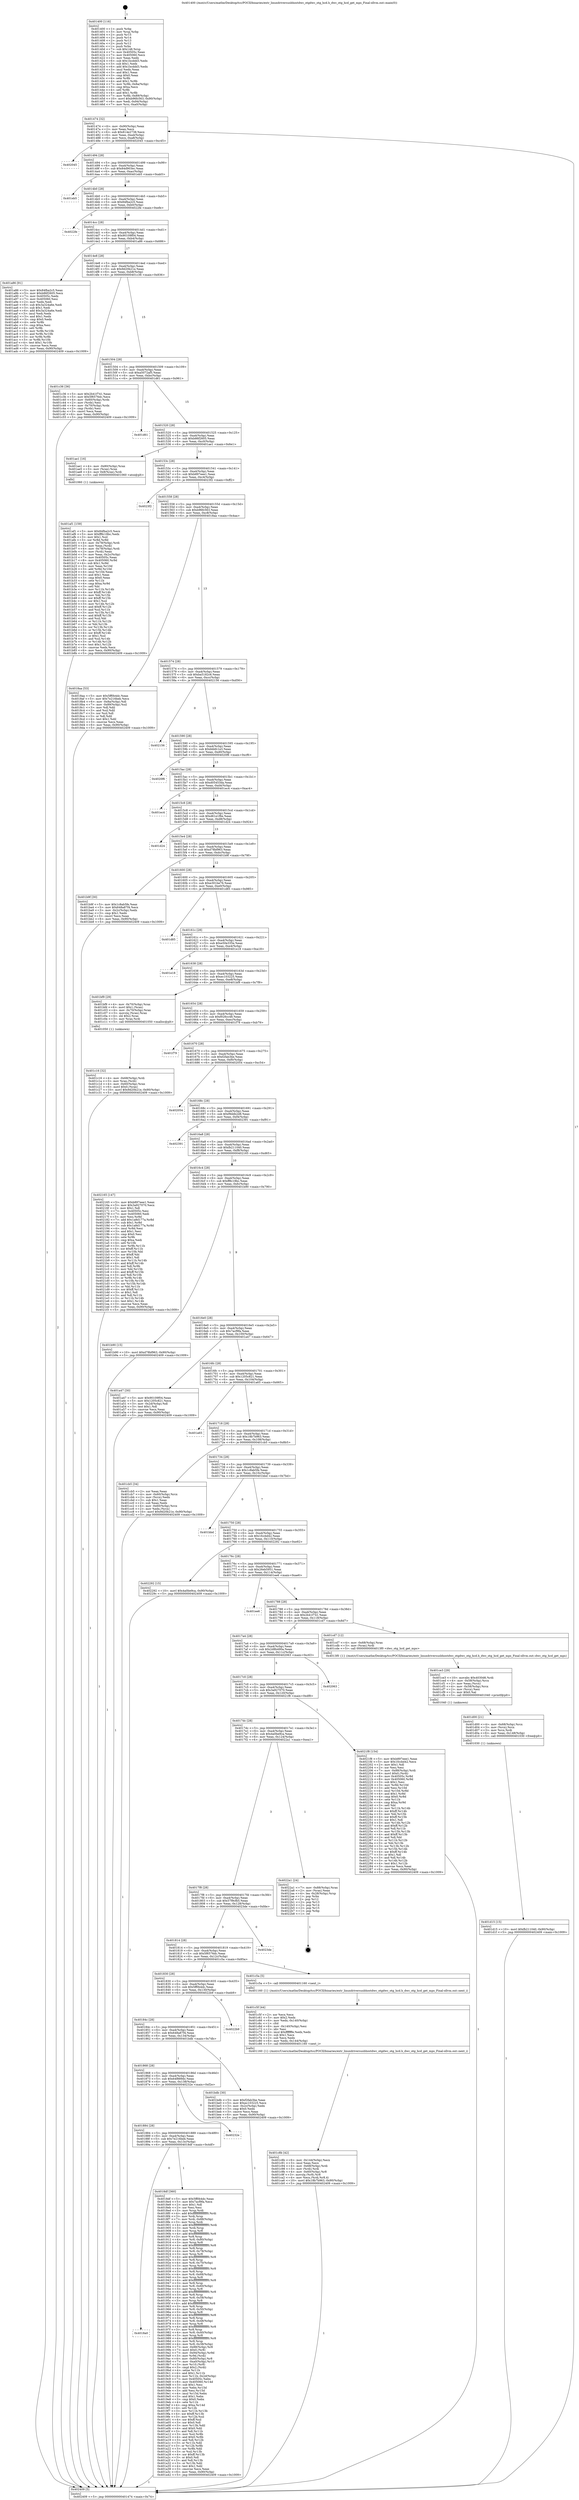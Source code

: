 digraph "0x401400" {
  label = "0x401400 (/mnt/c/Users/mathe/Desktop/tcc/POCII/binaries/extr_linuxdriversusbhostdwc_otgdwc_otg_hcd.h_dwc_otg_hcd_get_mps_Final-ollvm.out::main(0))"
  labelloc = "t"
  node[shape=record]

  Entry [label="",width=0.3,height=0.3,shape=circle,fillcolor=black,style=filled]
  "0x401474" [label="{
     0x401474 [32]\l
     | [instrs]\l
     &nbsp;&nbsp;0x401474 \<+6\>: mov -0x90(%rbp),%eax\l
     &nbsp;&nbsp;0x40147a \<+2\>: mov %eax,%ecx\l
     &nbsp;&nbsp;0x40147c \<+6\>: sub $0x814e2738,%ecx\l
     &nbsp;&nbsp;0x401482 \<+6\>: mov %eax,-0xa4(%rbp)\l
     &nbsp;&nbsp;0x401488 \<+6\>: mov %ecx,-0xa8(%rbp)\l
     &nbsp;&nbsp;0x40148e \<+6\>: je 0000000000402045 \<main+0xc45\>\l
  }"]
  "0x402045" [label="{
     0x402045\l
  }", style=dashed]
  "0x401494" [label="{
     0x401494 [28]\l
     | [instrs]\l
     &nbsp;&nbsp;0x401494 \<+5\>: jmp 0000000000401499 \<main+0x99\>\l
     &nbsp;&nbsp;0x401499 \<+6\>: mov -0xa4(%rbp),%eax\l
     &nbsp;&nbsp;0x40149f \<+5\>: sub $0x84d903ec,%eax\l
     &nbsp;&nbsp;0x4014a4 \<+6\>: mov %eax,-0xac(%rbp)\l
     &nbsp;&nbsp;0x4014aa \<+6\>: je 0000000000401eb5 \<main+0xab5\>\l
  }"]
  Exit [label="",width=0.3,height=0.3,shape=circle,fillcolor=black,style=filled,peripheries=2]
  "0x401eb5" [label="{
     0x401eb5\l
  }", style=dashed]
  "0x4014b0" [label="{
     0x4014b0 [28]\l
     | [instrs]\l
     &nbsp;&nbsp;0x4014b0 \<+5\>: jmp 00000000004014b5 \<main+0xb5\>\l
     &nbsp;&nbsp;0x4014b5 \<+6\>: mov -0xa4(%rbp),%eax\l
     &nbsp;&nbsp;0x4014bb \<+5\>: sub $0x84fba2c5,%eax\l
     &nbsp;&nbsp;0x4014c0 \<+6\>: mov %eax,-0xb0(%rbp)\l
     &nbsp;&nbsp;0x4014c6 \<+6\>: je 00000000004022fe \<main+0xefe\>\l
  }"]
  "0x401d15" [label="{
     0x401d15 [15]\l
     | [instrs]\l
     &nbsp;&nbsp;0x401d15 \<+10\>: movl $0xfb211040,-0x90(%rbp)\l
     &nbsp;&nbsp;0x401d1f \<+5\>: jmp 0000000000402409 \<main+0x1009\>\l
  }"]
  "0x4022fe" [label="{
     0x4022fe\l
  }", style=dashed]
  "0x4014cc" [label="{
     0x4014cc [28]\l
     | [instrs]\l
     &nbsp;&nbsp;0x4014cc \<+5\>: jmp 00000000004014d1 \<main+0xd1\>\l
     &nbsp;&nbsp;0x4014d1 \<+6\>: mov -0xa4(%rbp),%eax\l
     &nbsp;&nbsp;0x4014d7 \<+5\>: sub $0x90109f04,%eax\l
     &nbsp;&nbsp;0x4014dc \<+6\>: mov %eax,-0xb4(%rbp)\l
     &nbsp;&nbsp;0x4014e2 \<+6\>: je 0000000000401a86 \<main+0x686\>\l
  }"]
  "0x401d00" [label="{
     0x401d00 [21]\l
     | [instrs]\l
     &nbsp;&nbsp;0x401d00 \<+4\>: mov -0x68(%rbp),%rcx\l
     &nbsp;&nbsp;0x401d04 \<+3\>: mov (%rcx),%rcx\l
     &nbsp;&nbsp;0x401d07 \<+3\>: mov %rcx,%rdi\l
     &nbsp;&nbsp;0x401d0a \<+6\>: mov %eax,-0x148(%rbp)\l
     &nbsp;&nbsp;0x401d10 \<+5\>: call 0000000000401030 \<free@plt\>\l
     | [calls]\l
     &nbsp;&nbsp;0x401030 \{1\} (unknown)\l
  }"]
  "0x401a86" [label="{
     0x401a86 [91]\l
     | [instrs]\l
     &nbsp;&nbsp;0x401a86 \<+5\>: mov $0x84fba2c5,%eax\l
     &nbsp;&nbsp;0x401a8b \<+5\>: mov $0xb86f2605,%ecx\l
     &nbsp;&nbsp;0x401a90 \<+7\>: mov 0x40505c,%edx\l
     &nbsp;&nbsp;0x401a97 \<+7\>: mov 0x405060,%esi\l
     &nbsp;&nbsp;0x401a9e \<+2\>: mov %edx,%edi\l
     &nbsp;&nbsp;0x401aa0 \<+6\>: sub $0x3a324a6e,%edi\l
     &nbsp;&nbsp;0x401aa6 \<+3\>: sub $0x1,%edi\l
     &nbsp;&nbsp;0x401aa9 \<+6\>: add $0x3a324a6e,%edi\l
     &nbsp;&nbsp;0x401aaf \<+3\>: imul %edi,%edx\l
     &nbsp;&nbsp;0x401ab2 \<+3\>: and $0x1,%edx\l
     &nbsp;&nbsp;0x401ab5 \<+3\>: cmp $0x0,%edx\l
     &nbsp;&nbsp;0x401ab8 \<+4\>: sete %r8b\l
     &nbsp;&nbsp;0x401abc \<+3\>: cmp $0xa,%esi\l
     &nbsp;&nbsp;0x401abf \<+4\>: setl %r9b\l
     &nbsp;&nbsp;0x401ac3 \<+3\>: mov %r8b,%r10b\l
     &nbsp;&nbsp;0x401ac6 \<+3\>: and %r9b,%r10b\l
     &nbsp;&nbsp;0x401ac9 \<+3\>: xor %r9b,%r8b\l
     &nbsp;&nbsp;0x401acc \<+3\>: or %r8b,%r10b\l
     &nbsp;&nbsp;0x401acf \<+4\>: test $0x1,%r10b\l
     &nbsp;&nbsp;0x401ad3 \<+3\>: cmovne %ecx,%eax\l
     &nbsp;&nbsp;0x401ad6 \<+6\>: mov %eax,-0x90(%rbp)\l
     &nbsp;&nbsp;0x401adc \<+5\>: jmp 0000000000402409 \<main+0x1009\>\l
  }"]
  "0x4014e8" [label="{
     0x4014e8 [28]\l
     | [instrs]\l
     &nbsp;&nbsp;0x4014e8 \<+5\>: jmp 00000000004014ed \<main+0xed\>\l
     &nbsp;&nbsp;0x4014ed \<+6\>: mov -0xa4(%rbp),%eax\l
     &nbsp;&nbsp;0x4014f3 \<+5\>: sub $0x9d20b21e,%eax\l
     &nbsp;&nbsp;0x4014f8 \<+6\>: mov %eax,-0xb8(%rbp)\l
     &nbsp;&nbsp;0x4014fe \<+6\>: je 0000000000401c36 \<main+0x836\>\l
  }"]
  "0x401ce3" [label="{
     0x401ce3 [29]\l
     | [instrs]\l
     &nbsp;&nbsp;0x401ce3 \<+10\>: movabs $0x4030d6,%rdi\l
     &nbsp;&nbsp;0x401ced \<+4\>: mov -0x58(%rbp),%rcx\l
     &nbsp;&nbsp;0x401cf1 \<+2\>: mov %eax,(%rcx)\l
     &nbsp;&nbsp;0x401cf3 \<+4\>: mov -0x58(%rbp),%rcx\l
     &nbsp;&nbsp;0x401cf7 \<+2\>: mov (%rcx),%esi\l
     &nbsp;&nbsp;0x401cf9 \<+2\>: mov $0x0,%al\l
     &nbsp;&nbsp;0x401cfb \<+5\>: call 0000000000401040 \<printf@plt\>\l
     | [calls]\l
     &nbsp;&nbsp;0x401040 \{1\} (unknown)\l
  }"]
  "0x401c36" [label="{
     0x401c36 [36]\l
     | [instrs]\l
     &nbsp;&nbsp;0x401c36 \<+5\>: mov $0x2b41f741,%eax\l
     &nbsp;&nbsp;0x401c3b \<+5\>: mov $0x5f6576dc,%ecx\l
     &nbsp;&nbsp;0x401c40 \<+4\>: mov -0x60(%rbp),%rdx\l
     &nbsp;&nbsp;0x401c44 \<+2\>: mov (%rdx),%esi\l
     &nbsp;&nbsp;0x401c46 \<+4\>: mov -0x70(%rbp),%rdx\l
     &nbsp;&nbsp;0x401c4a \<+2\>: cmp (%rdx),%esi\l
     &nbsp;&nbsp;0x401c4c \<+3\>: cmovl %ecx,%eax\l
     &nbsp;&nbsp;0x401c4f \<+6\>: mov %eax,-0x90(%rbp)\l
     &nbsp;&nbsp;0x401c55 \<+5\>: jmp 0000000000402409 \<main+0x1009\>\l
  }"]
  "0x401504" [label="{
     0x401504 [28]\l
     | [instrs]\l
     &nbsp;&nbsp;0x401504 \<+5\>: jmp 0000000000401509 \<main+0x109\>\l
     &nbsp;&nbsp;0x401509 \<+6\>: mov -0xa4(%rbp),%eax\l
     &nbsp;&nbsp;0x40150f \<+5\>: sub $0xa5072af5,%eax\l
     &nbsp;&nbsp;0x401514 \<+6\>: mov %eax,-0xbc(%rbp)\l
     &nbsp;&nbsp;0x40151a \<+6\>: je 0000000000401d61 \<main+0x961\>\l
  }"]
  "0x401c8b" [label="{
     0x401c8b [42]\l
     | [instrs]\l
     &nbsp;&nbsp;0x401c8b \<+6\>: mov -0x144(%rbp),%ecx\l
     &nbsp;&nbsp;0x401c91 \<+3\>: imul %eax,%ecx\l
     &nbsp;&nbsp;0x401c94 \<+4\>: mov -0x68(%rbp),%rdi\l
     &nbsp;&nbsp;0x401c98 \<+3\>: mov (%rdi),%rdi\l
     &nbsp;&nbsp;0x401c9b \<+4\>: mov -0x60(%rbp),%r8\l
     &nbsp;&nbsp;0x401c9f \<+3\>: movslq (%r8),%r8\l
     &nbsp;&nbsp;0x401ca2 \<+4\>: mov %ecx,(%rdi,%r8,4)\l
     &nbsp;&nbsp;0x401ca6 \<+10\>: movl $0x18b7b963,-0x90(%rbp)\l
     &nbsp;&nbsp;0x401cb0 \<+5\>: jmp 0000000000402409 \<main+0x1009\>\l
  }"]
  "0x401d61" [label="{
     0x401d61\l
  }", style=dashed]
  "0x401520" [label="{
     0x401520 [28]\l
     | [instrs]\l
     &nbsp;&nbsp;0x401520 \<+5\>: jmp 0000000000401525 \<main+0x125\>\l
     &nbsp;&nbsp;0x401525 \<+6\>: mov -0xa4(%rbp),%eax\l
     &nbsp;&nbsp;0x40152b \<+5\>: sub $0xb86f2605,%eax\l
     &nbsp;&nbsp;0x401530 \<+6\>: mov %eax,-0xc0(%rbp)\l
     &nbsp;&nbsp;0x401536 \<+6\>: je 0000000000401ae1 \<main+0x6e1\>\l
  }"]
  "0x401c5f" [label="{
     0x401c5f [44]\l
     | [instrs]\l
     &nbsp;&nbsp;0x401c5f \<+2\>: xor %ecx,%ecx\l
     &nbsp;&nbsp;0x401c61 \<+5\>: mov $0x2,%edx\l
     &nbsp;&nbsp;0x401c66 \<+6\>: mov %edx,-0x140(%rbp)\l
     &nbsp;&nbsp;0x401c6c \<+1\>: cltd\l
     &nbsp;&nbsp;0x401c6d \<+6\>: mov -0x140(%rbp),%esi\l
     &nbsp;&nbsp;0x401c73 \<+2\>: idiv %esi\l
     &nbsp;&nbsp;0x401c75 \<+6\>: imul $0xfffffffe,%edx,%edx\l
     &nbsp;&nbsp;0x401c7b \<+3\>: sub $0x1,%ecx\l
     &nbsp;&nbsp;0x401c7e \<+2\>: sub %ecx,%edx\l
     &nbsp;&nbsp;0x401c80 \<+6\>: mov %edx,-0x144(%rbp)\l
     &nbsp;&nbsp;0x401c86 \<+5\>: call 0000000000401160 \<next_i\>\l
     | [calls]\l
     &nbsp;&nbsp;0x401160 \{1\} (/mnt/c/Users/mathe/Desktop/tcc/POCII/binaries/extr_linuxdriversusbhostdwc_otgdwc_otg_hcd.h_dwc_otg_hcd_get_mps_Final-ollvm.out::next_i)\l
  }"]
  "0x401ae1" [label="{
     0x401ae1 [16]\l
     | [instrs]\l
     &nbsp;&nbsp;0x401ae1 \<+4\>: mov -0x80(%rbp),%rax\l
     &nbsp;&nbsp;0x401ae5 \<+3\>: mov (%rax),%rax\l
     &nbsp;&nbsp;0x401ae8 \<+4\>: mov 0x8(%rax),%rdi\l
     &nbsp;&nbsp;0x401aec \<+5\>: call 0000000000401060 \<atoi@plt\>\l
     | [calls]\l
     &nbsp;&nbsp;0x401060 \{1\} (unknown)\l
  }"]
  "0x40153c" [label="{
     0x40153c [28]\l
     | [instrs]\l
     &nbsp;&nbsp;0x40153c \<+5\>: jmp 0000000000401541 \<main+0x141\>\l
     &nbsp;&nbsp;0x401541 \<+6\>: mov -0xa4(%rbp),%eax\l
     &nbsp;&nbsp;0x401547 \<+5\>: sub $0xb897eee1,%eax\l
     &nbsp;&nbsp;0x40154c \<+6\>: mov %eax,-0xc4(%rbp)\l
     &nbsp;&nbsp;0x401552 \<+6\>: je 00000000004023f2 \<main+0xff2\>\l
  }"]
  "0x401c16" [label="{
     0x401c16 [32]\l
     | [instrs]\l
     &nbsp;&nbsp;0x401c16 \<+4\>: mov -0x68(%rbp),%rdi\l
     &nbsp;&nbsp;0x401c1a \<+3\>: mov %rax,(%rdi)\l
     &nbsp;&nbsp;0x401c1d \<+4\>: mov -0x60(%rbp),%rax\l
     &nbsp;&nbsp;0x401c21 \<+6\>: movl $0x0,(%rax)\l
     &nbsp;&nbsp;0x401c27 \<+10\>: movl $0x9d20b21e,-0x90(%rbp)\l
     &nbsp;&nbsp;0x401c31 \<+5\>: jmp 0000000000402409 \<main+0x1009\>\l
  }"]
  "0x4023f2" [label="{
     0x4023f2\l
  }", style=dashed]
  "0x401558" [label="{
     0x401558 [28]\l
     | [instrs]\l
     &nbsp;&nbsp;0x401558 \<+5\>: jmp 000000000040155d \<main+0x15d\>\l
     &nbsp;&nbsp;0x40155d \<+6\>: mov -0xa4(%rbp),%eax\l
     &nbsp;&nbsp;0x401563 \<+5\>: sub $0xb96fc563,%eax\l
     &nbsp;&nbsp;0x401568 \<+6\>: mov %eax,-0xc8(%rbp)\l
     &nbsp;&nbsp;0x40156e \<+6\>: je 00000000004018aa \<main+0x4aa\>\l
  }"]
  "0x401af1" [label="{
     0x401af1 [159]\l
     | [instrs]\l
     &nbsp;&nbsp;0x401af1 \<+5\>: mov $0x84fba2c5,%ecx\l
     &nbsp;&nbsp;0x401af6 \<+5\>: mov $0xff8c18bc,%edx\l
     &nbsp;&nbsp;0x401afb \<+3\>: mov $0x1,%sil\l
     &nbsp;&nbsp;0x401afe \<+3\>: xor %r8d,%r8d\l
     &nbsp;&nbsp;0x401b01 \<+4\>: mov -0x78(%rbp),%rdi\l
     &nbsp;&nbsp;0x401b05 \<+2\>: mov %eax,(%rdi)\l
     &nbsp;&nbsp;0x401b07 \<+4\>: mov -0x78(%rbp),%rdi\l
     &nbsp;&nbsp;0x401b0b \<+2\>: mov (%rdi),%eax\l
     &nbsp;&nbsp;0x401b0d \<+3\>: mov %eax,-0x2c(%rbp)\l
     &nbsp;&nbsp;0x401b10 \<+7\>: mov 0x40505c,%eax\l
     &nbsp;&nbsp;0x401b17 \<+8\>: mov 0x405060,%r9d\l
     &nbsp;&nbsp;0x401b1f \<+4\>: sub $0x1,%r8d\l
     &nbsp;&nbsp;0x401b23 \<+3\>: mov %eax,%r10d\l
     &nbsp;&nbsp;0x401b26 \<+3\>: add %r8d,%r10d\l
     &nbsp;&nbsp;0x401b29 \<+4\>: imul %r10d,%eax\l
     &nbsp;&nbsp;0x401b2d \<+3\>: and $0x1,%eax\l
     &nbsp;&nbsp;0x401b30 \<+3\>: cmp $0x0,%eax\l
     &nbsp;&nbsp;0x401b33 \<+4\>: sete %r11b\l
     &nbsp;&nbsp;0x401b37 \<+4\>: cmp $0xa,%r9d\l
     &nbsp;&nbsp;0x401b3b \<+3\>: setl %bl\l
     &nbsp;&nbsp;0x401b3e \<+3\>: mov %r11b,%r14b\l
     &nbsp;&nbsp;0x401b41 \<+4\>: xor $0xff,%r14b\l
     &nbsp;&nbsp;0x401b45 \<+3\>: mov %bl,%r15b\l
     &nbsp;&nbsp;0x401b48 \<+4\>: xor $0xff,%r15b\l
     &nbsp;&nbsp;0x401b4c \<+4\>: xor $0x1,%sil\l
     &nbsp;&nbsp;0x401b50 \<+3\>: mov %r14b,%r12b\l
     &nbsp;&nbsp;0x401b53 \<+4\>: and $0xff,%r12b\l
     &nbsp;&nbsp;0x401b57 \<+3\>: and %sil,%r11b\l
     &nbsp;&nbsp;0x401b5a \<+3\>: mov %r15b,%r13b\l
     &nbsp;&nbsp;0x401b5d \<+4\>: and $0xff,%r13b\l
     &nbsp;&nbsp;0x401b61 \<+3\>: and %sil,%bl\l
     &nbsp;&nbsp;0x401b64 \<+3\>: or %r11b,%r12b\l
     &nbsp;&nbsp;0x401b67 \<+3\>: or %bl,%r13b\l
     &nbsp;&nbsp;0x401b6a \<+3\>: xor %r13b,%r12b\l
     &nbsp;&nbsp;0x401b6d \<+3\>: or %r15b,%r14b\l
     &nbsp;&nbsp;0x401b70 \<+4\>: xor $0xff,%r14b\l
     &nbsp;&nbsp;0x401b74 \<+4\>: or $0x1,%sil\l
     &nbsp;&nbsp;0x401b78 \<+3\>: and %sil,%r14b\l
     &nbsp;&nbsp;0x401b7b \<+3\>: or %r14b,%r12b\l
     &nbsp;&nbsp;0x401b7e \<+4\>: test $0x1,%r12b\l
     &nbsp;&nbsp;0x401b82 \<+3\>: cmovne %edx,%ecx\l
     &nbsp;&nbsp;0x401b85 \<+6\>: mov %ecx,-0x90(%rbp)\l
     &nbsp;&nbsp;0x401b8b \<+5\>: jmp 0000000000402409 \<main+0x1009\>\l
  }"]
  "0x4018aa" [label="{
     0x4018aa [53]\l
     | [instrs]\l
     &nbsp;&nbsp;0x4018aa \<+5\>: mov $0x5ff0b4dc,%eax\l
     &nbsp;&nbsp;0x4018af \<+5\>: mov $0x7e216beb,%ecx\l
     &nbsp;&nbsp;0x4018b4 \<+6\>: mov -0x8a(%rbp),%dl\l
     &nbsp;&nbsp;0x4018ba \<+7\>: mov -0x89(%rbp),%sil\l
     &nbsp;&nbsp;0x4018c1 \<+3\>: mov %dl,%dil\l
     &nbsp;&nbsp;0x4018c4 \<+3\>: and %sil,%dil\l
     &nbsp;&nbsp;0x4018c7 \<+3\>: xor %sil,%dl\l
     &nbsp;&nbsp;0x4018ca \<+3\>: or %dl,%dil\l
     &nbsp;&nbsp;0x4018cd \<+4\>: test $0x1,%dil\l
     &nbsp;&nbsp;0x4018d1 \<+3\>: cmovne %ecx,%eax\l
     &nbsp;&nbsp;0x4018d4 \<+6\>: mov %eax,-0x90(%rbp)\l
     &nbsp;&nbsp;0x4018da \<+5\>: jmp 0000000000402409 \<main+0x1009\>\l
  }"]
  "0x401574" [label="{
     0x401574 [28]\l
     | [instrs]\l
     &nbsp;&nbsp;0x401574 \<+5\>: jmp 0000000000401579 \<main+0x179\>\l
     &nbsp;&nbsp;0x401579 \<+6\>: mov -0xa4(%rbp),%eax\l
     &nbsp;&nbsp;0x40157f \<+5\>: sub $0xba5182c6,%eax\l
     &nbsp;&nbsp;0x401584 \<+6\>: mov %eax,-0xcc(%rbp)\l
     &nbsp;&nbsp;0x40158a \<+6\>: je 0000000000402156 \<main+0xd56\>\l
  }"]
  "0x402409" [label="{
     0x402409 [5]\l
     | [instrs]\l
     &nbsp;&nbsp;0x402409 \<+5\>: jmp 0000000000401474 \<main+0x74\>\l
  }"]
  "0x401400" [label="{
     0x401400 [116]\l
     | [instrs]\l
     &nbsp;&nbsp;0x401400 \<+1\>: push %rbp\l
     &nbsp;&nbsp;0x401401 \<+3\>: mov %rsp,%rbp\l
     &nbsp;&nbsp;0x401404 \<+2\>: push %r15\l
     &nbsp;&nbsp;0x401406 \<+2\>: push %r14\l
     &nbsp;&nbsp;0x401408 \<+2\>: push %r13\l
     &nbsp;&nbsp;0x40140a \<+2\>: push %r12\l
     &nbsp;&nbsp;0x40140c \<+1\>: push %rbx\l
     &nbsp;&nbsp;0x40140d \<+7\>: sub $0x148,%rsp\l
     &nbsp;&nbsp;0x401414 \<+7\>: mov 0x40505c,%eax\l
     &nbsp;&nbsp;0x40141b \<+7\>: mov 0x405060,%ecx\l
     &nbsp;&nbsp;0x401422 \<+2\>: mov %eax,%edx\l
     &nbsp;&nbsp;0x401424 \<+6\>: sub $0x1bcddd3,%edx\l
     &nbsp;&nbsp;0x40142a \<+3\>: sub $0x1,%edx\l
     &nbsp;&nbsp;0x40142d \<+6\>: add $0x1bcddd3,%edx\l
     &nbsp;&nbsp;0x401433 \<+3\>: imul %edx,%eax\l
     &nbsp;&nbsp;0x401436 \<+3\>: and $0x1,%eax\l
     &nbsp;&nbsp;0x401439 \<+3\>: cmp $0x0,%eax\l
     &nbsp;&nbsp;0x40143c \<+4\>: sete %r8b\l
     &nbsp;&nbsp;0x401440 \<+4\>: and $0x1,%r8b\l
     &nbsp;&nbsp;0x401444 \<+7\>: mov %r8b,-0x8a(%rbp)\l
     &nbsp;&nbsp;0x40144b \<+3\>: cmp $0xa,%ecx\l
     &nbsp;&nbsp;0x40144e \<+4\>: setl %r8b\l
     &nbsp;&nbsp;0x401452 \<+4\>: and $0x1,%r8b\l
     &nbsp;&nbsp;0x401456 \<+7\>: mov %r8b,-0x89(%rbp)\l
     &nbsp;&nbsp;0x40145d \<+10\>: movl $0xb96fc563,-0x90(%rbp)\l
     &nbsp;&nbsp;0x401467 \<+6\>: mov %edi,-0x94(%rbp)\l
     &nbsp;&nbsp;0x40146d \<+7\>: mov %rsi,-0xa0(%rbp)\l
  }"]
  "0x4018a0" [label="{
     0x4018a0\l
  }", style=dashed]
  "0x402156" [label="{
     0x402156\l
  }", style=dashed]
  "0x401590" [label="{
     0x401590 [28]\l
     | [instrs]\l
     &nbsp;&nbsp;0x401590 \<+5\>: jmp 0000000000401595 \<main+0x195\>\l
     &nbsp;&nbsp;0x401595 \<+6\>: mov -0xa4(%rbp),%eax\l
     &nbsp;&nbsp;0x40159b \<+5\>: sub $0xbbbfc1e3,%eax\l
     &nbsp;&nbsp;0x4015a0 \<+6\>: mov %eax,-0xd0(%rbp)\l
     &nbsp;&nbsp;0x4015a6 \<+6\>: je 00000000004020f6 \<main+0xcf6\>\l
  }"]
  "0x4018df" [label="{
     0x4018df [360]\l
     | [instrs]\l
     &nbsp;&nbsp;0x4018df \<+5\>: mov $0x5ff0b4dc,%eax\l
     &nbsp;&nbsp;0x4018e4 \<+5\>: mov $0x7acf9fa,%ecx\l
     &nbsp;&nbsp;0x4018e9 \<+2\>: mov $0x1,%dl\l
     &nbsp;&nbsp;0x4018eb \<+2\>: xor %esi,%esi\l
     &nbsp;&nbsp;0x4018ed \<+3\>: mov %rsp,%rdi\l
     &nbsp;&nbsp;0x4018f0 \<+4\>: add $0xfffffffffffffff0,%rdi\l
     &nbsp;&nbsp;0x4018f4 \<+3\>: mov %rdi,%rsp\l
     &nbsp;&nbsp;0x4018f7 \<+7\>: mov %rdi,-0x88(%rbp)\l
     &nbsp;&nbsp;0x4018fe \<+3\>: mov %rsp,%rdi\l
     &nbsp;&nbsp;0x401901 \<+4\>: add $0xfffffffffffffff0,%rdi\l
     &nbsp;&nbsp;0x401905 \<+3\>: mov %rdi,%rsp\l
     &nbsp;&nbsp;0x401908 \<+3\>: mov %rsp,%r8\l
     &nbsp;&nbsp;0x40190b \<+4\>: add $0xfffffffffffffff0,%r8\l
     &nbsp;&nbsp;0x40190f \<+3\>: mov %r8,%rsp\l
     &nbsp;&nbsp;0x401912 \<+4\>: mov %r8,-0x80(%rbp)\l
     &nbsp;&nbsp;0x401916 \<+3\>: mov %rsp,%r8\l
     &nbsp;&nbsp;0x401919 \<+4\>: add $0xfffffffffffffff0,%r8\l
     &nbsp;&nbsp;0x40191d \<+3\>: mov %r8,%rsp\l
     &nbsp;&nbsp;0x401920 \<+4\>: mov %r8,-0x78(%rbp)\l
     &nbsp;&nbsp;0x401924 \<+3\>: mov %rsp,%r8\l
     &nbsp;&nbsp;0x401927 \<+4\>: add $0xfffffffffffffff0,%r8\l
     &nbsp;&nbsp;0x40192b \<+3\>: mov %r8,%rsp\l
     &nbsp;&nbsp;0x40192e \<+4\>: mov %r8,-0x70(%rbp)\l
     &nbsp;&nbsp;0x401932 \<+3\>: mov %rsp,%r8\l
     &nbsp;&nbsp;0x401935 \<+4\>: add $0xfffffffffffffff0,%r8\l
     &nbsp;&nbsp;0x401939 \<+3\>: mov %r8,%rsp\l
     &nbsp;&nbsp;0x40193c \<+4\>: mov %r8,-0x68(%rbp)\l
     &nbsp;&nbsp;0x401940 \<+3\>: mov %rsp,%r8\l
     &nbsp;&nbsp;0x401943 \<+4\>: add $0xfffffffffffffff0,%r8\l
     &nbsp;&nbsp;0x401947 \<+3\>: mov %r8,%rsp\l
     &nbsp;&nbsp;0x40194a \<+4\>: mov %r8,-0x60(%rbp)\l
     &nbsp;&nbsp;0x40194e \<+3\>: mov %rsp,%r8\l
     &nbsp;&nbsp;0x401951 \<+4\>: add $0xfffffffffffffff0,%r8\l
     &nbsp;&nbsp;0x401955 \<+3\>: mov %r8,%rsp\l
     &nbsp;&nbsp;0x401958 \<+4\>: mov %r8,-0x58(%rbp)\l
     &nbsp;&nbsp;0x40195c \<+3\>: mov %rsp,%r8\l
     &nbsp;&nbsp;0x40195f \<+4\>: add $0xfffffffffffffff0,%r8\l
     &nbsp;&nbsp;0x401963 \<+3\>: mov %r8,%rsp\l
     &nbsp;&nbsp;0x401966 \<+4\>: mov %r8,-0x50(%rbp)\l
     &nbsp;&nbsp;0x40196a \<+3\>: mov %rsp,%r8\l
     &nbsp;&nbsp;0x40196d \<+4\>: add $0xfffffffffffffff0,%r8\l
     &nbsp;&nbsp;0x401971 \<+3\>: mov %r8,%rsp\l
     &nbsp;&nbsp;0x401974 \<+4\>: mov %r8,-0x48(%rbp)\l
     &nbsp;&nbsp;0x401978 \<+3\>: mov %rsp,%r8\l
     &nbsp;&nbsp;0x40197b \<+4\>: add $0xfffffffffffffff0,%r8\l
     &nbsp;&nbsp;0x40197f \<+3\>: mov %r8,%rsp\l
     &nbsp;&nbsp;0x401982 \<+4\>: mov %r8,-0x40(%rbp)\l
     &nbsp;&nbsp;0x401986 \<+3\>: mov %rsp,%r8\l
     &nbsp;&nbsp;0x401989 \<+4\>: add $0xfffffffffffffff0,%r8\l
     &nbsp;&nbsp;0x40198d \<+3\>: mov %r8,%rsp\l
     &nbsp;&nbsp;0x401990 \<+4\>: mov %r8,-0x38(%rbp)\l
     &nbsp;&nbsp;0x401994 \<+7\>: mov -0x88(%rbp),%r8\l
     &nbsp;&nbsp;0x40199b \<+7\>: movl $0x0,(%r8)\l
     &nbsp;&nbsp;0x4019a2 \<+7\>: mov -0x94(%rbp),%r9d\l
     &nbsp;&nbsp;0x4019a9 \<+3\>: mov %r9d,(%rdi)\l
     &nbsp;&nbsp;0x4019ac \<+4\>: mov -0x80(%rbp),%r8\l
     &nbsp;&nbsp;0x4019b0 \<+7\>: mov -0xa0(%rbp),%r10\l
     &nbsp;&nbsp;0x4019b7 \<+3\>: mov %r10,(%r8)\l
     &nbsp;&nbsp;0x4019ba \<+3\>: cmpl $0x2,(%rdi)\l
     &nbsp;&nbsp;0x4019bd \<+4\>: setne %r11b\l
     &nbsp;&nbsp;0x4019c1 \<+4\>: and $0x1,%r11b\l
     &nbsp;&nbsp;0x4019c5 \<+4\>: mov %r11b,-0x2d(%rbp)\l
     &nbsp;&nbsp;0x4019c9 \<+7\>: mov 0x40505c,%ebx\l
     &nbsp;&nbsp;0x4019d0 \<+8\>: mov 0x405060,%r14d\l
     &nbsp;&nbsp;0x4019d8 \<+3\>: sub $0x1,%esi\l
     &nbsp;&nbsp;0x4019db \<+3\>: mov %ebx,%r15d\l
     &nbsp;&nbsp;0x4019de \<+3\>: add %esi,%r15d\l
     &nbsp;&nbsp;0x4019e1 \<+4\>: imul %r15d,%ebx\l
     &nbsp;&nbsp;0x4019e5 \<+3\>: and $0x1,%ebx\l
     &nbsp;&nbsp;0x4019e8 \<+3\>: cmp $0x0,%ebx\l
     &nbsp;&nbsp;0x4019eb \<+4\>: sete %r11b\l
     &nbsp;&nbsp;0x4019ef \<+4\>: cmp $0xa,%r14d\l
     &nbsp;&nbsp;0x4019f3 \<+4\>: setl %r12b\l
     &nbsp;&nbsp;0x4019f7 \<+3\>: mov %r11b,%r13b\l
     &nbsp;&nbsp;0x4019fa \<+4\>: xor $0xff,%r13b\l
     &nbsp;&nbsp;0x4019fe \<+3\>: mov %r12b,%sil\l
     &nbsp;&nbsp;0x401a01 \<+4\>: xor $0xff,%sil\l
     &nbsp;&nbsp;0x401a05 \<+3\>: xor $0x0,%dl\l
     &nbsp;&nbsp;0x401a08 \<+3\>: mov %r13b,%dil\l
     &nbsp;&nbsp;0x401a0b \<+4\>: and $0x0,%dil\l
     &nbsp;&nbsp;0x401a0f \<+3\>: and %dl,%r11b\l
     &nbsp;&nbsp;0x401a12 \<+3\>: mov %sil,%r8b\l
     &nbsp;&nbsp;0x401a15 \<+4\>: and $0x0,%r8b\l
     &nbsp;&nbsp;0x401a19 \<+3\>: and %dl,%r12b\l
     &nbsp;&nbsp;0x401a1c \<+3\>: or %r11b,%dil\l
     &nbsp;&nbsp;0x401a1f \<+3\>: or %r12b,%r8b\l
     &nbsp;&nbsp;0x401a22 \<+3\>: xor %r8b,%dil\l
     &nbsp;&nbsp;0x401a25 \<+3\>: or %sil,%r13b\l
     &nbsp;&nbsp;0x401a28 \<+4\>: xor $0xff,%r13b\l
     &nbsp;&nbsp;0x401a2c \<+3\>: or $0x0,%dl\l
     &nbsp;&nbsp;0x401a2f \<+3\>: and %dl,%r13b\l
     &nbsp;&nbsp;0x401a32 \<+3\>: or %r13b,%dil\l
     &nbsp;&nbsp;0x401a35 \<+4\>: test $0x1,%dil\l
     &nbsp;&nbsp;0x401a39 \<+3\>: cmovne %ecx,%eax\l
     &nbsp;&nbsp;0x401a3c \<+6\>: mov %eax,-0x90(%rbp)\l
     &nbsp;&nbsp;0x401a42 \<+5\>: jmp 0000000000402409 \<main+0x1009\>\l
  }"]
  "0x4020f6" [label="{
     0x4020f6\l
  }", style=dashed]
  "0x4015ac" [label="{
     0x4015ac [28]\l
     | [instrs]\l
     &nbsp;&nbsp;0x4015ac \<+5\>: jmp 00000000004015b1 \<main+0x1b1\>\l
     &nbsp;&nbsp;0x4015b1 \<+6\>: mov -0xa4(%rbp),%eax\l
     &nbsp;&nbsp;0x4015b7 \<+5\>: sub $0xd05453da,%eax\l
     &nbsp;&nbsp;0x4015bc \<+6\>: mov %eax,-0xd4(%rbp)\l
     &nbsp;&nbsp;0x4015c2 \<+6\>: je 0000000000401ec4 \<main+0xac4\>\l
  }"]
  "0x401884" [label="{
     0x401884 [28]\l
     | [instrs]\l
     &nbsp;&nbsp;0x401884 \<+5\>: jmp 0000000000401889 \<main+0x489\>\l
     &nbsp;&nbsp;0x401889 \<+6\>: mov -0xa4(%rbp),%eax\l
     &nbsp;&nbsp;0x40188f \<+5\>: sub $0x7e216beb,%eax\l
     &nbsp;&nbsp;0x401894 \<+6\>: mov %eax,-0x13c(%rbp)\l
     &nbsp;&nbsp;0x40189a \<+6\>: je 00000000004018df \<main+0x4df\>\l
  }"]
  "0x401ec4" [label="{
     0x401ec4\l
  }", style=dashed]
  "0x4015c8" [label="{
     0x4015c8 [28]\l
     | [instrs]\l
     &nbsp;&nbsp;0x4015c8 \<+5\>: jmp 00000000004015cd \<main+0x1cd\>\l
     &nbsp;&nbsp;0x4015cd \<+6\>: mov -0xa4(%rbp),%eax\l
     &nbsp;&nbsp;0x4015d3 \<+5\>: sub $0xd61e1f6e,%eax\l
     &nbsp;&nbsp;0x4015d8 \<+6\>: mov %eax,-0xd8(%rbp)\l
     &nbsp;&nbsp;0x4015de \<+6\>: je 0000000000401d24 \<main+0x924\>\l
  }"]
  "0x40232e" [label="{
     0x40232e\l
  }", style=dashed]
  "0x401d24" [label="{
     0x401d24\l
  }", style=dashed]
  "0x4015e4" [label="{
     0x4015e4 [28]\l
     | [instrs]\l
     &nbsp;&nbsp;0x4015e4 \<+5\>: jmp 00000000004015e9 \<main+0x1e9\>\l
     &nbsp;&nbsp;0x4015e9 \<+6\>: mov -0xa4(%rbp),%eax\l
     &nbsp;&nbsp;0x4015ef \<+5\>: sub $0xd78bf963,%eax\l
     &nbsp;&nbsp;0x4015f4 \<+6\>: mov %eax,-0xdc(%rbp)\l
     &nbsp;&nbsp;0x4015fa \<+6\>: je 0000000000401b9f \<main+0x79f\>\l
  }"]
  "0x401868" [label="{
     0x401868 [28]\l
     | [instrs]\l
     &nbsp;&nbsp;0x401868 \<+5\>: jmp 000000000040186d \<main+0x46d\>\l
     &nbsp;&nbsp;0x40186d \<+6\>: mov -0xa4(%rbp),%eax\l
     &nbsp;&nbsp;0x401873 \<+5\>: sub $0x64f889dc,%eax\l
     &nbsp;&nbsp;0x401878 \<+6\>: mov %eax,-0x138(%rbp)\l
     &nbsp;&nbsp;0x40187e \<+6\>: je 000000000040232e \<main+0xf2e\>\l
  }"]
  "0x401b9f" [label="{
     0x401b9f [30]\l
     | [instrs]\l
     &nbsp;&nbsp;0x401b9f \<+5\>: mov $0x1c8ab5fe,%eax\l
     &nbsp;&nbsp;0x401ba4 \<+5\>: mov $0x648a87f4,%ecx\l
     &nbsp;&nbsp;0x401ba9 \<+3\>: mov -0x2c(%rbp),%edx\l
     &nbsp;&nbsp;0x401bac \<+3\>: cmp $0x1,%edx\l
     &nbsp;&nbsp;0x401baf \<+3\>: cmovl %ecx,%eax\l
     &nbsp;&nbsp;0x401bb2 \<+6\>: mov %eax,-0x90(%rbp)\l
     &nbsp;&nbsp;0x401bb8 \<+5\>: jmp 0000000000402409 \<main+0x1009\>\l
  }"]
  "0x401600" [label="{
     0x401600 [28]\l
     | [instrs]\l
     &nbsp;&nbsp;0x401600 \<+5\>: jmp 0000000000401605 \<main+0x205\>\l
     &nbsp;&nbsp;0x401605 \<+6\>: mov -0xa4(%rbp),%eax\l
     &nbsp;&nbsp;0x40160b \<+5\>: sub $0xe301be76,%eax\l
     &nbsp;&nbsp;0x401610 \<+6\>: mov %eax,-0xe0(%rbp)\l
     &nbsp;&nbsp;0x401616 \<+6\>: je 0000000000401d85 \<main+0x985\>\l
  }"]
  "0x401bdb" [label="{
     0x401bdb [30]\l
     | [instrs]\l
     &nbsp;&nbsp;0x401bdb \<+5\>: mov $0xf2fab3be,%eax\l
     &nbsp;&nbsp;0x401be0 \<+5\>: mov $0xec103225,%ecx\l
     &nbsp;&nbsp;0x401be5 \<+3\>: mov -0x2c(%rbp),%edx\l
     &nbsp;&nbsp;0x401be8 \<+3\>: cmp $0x0,%edx\l
     &nbsp;&nbsp;0x401beb \<+3\>: cmove %ecx,%eax\l
     &nbsp;&nbsp;0x401bee \<+6\>: mov %eax,-0x90(%rbp)\l
     &nbsp;&nbsp;0x401bf4 \<+5\>: jmp 0000000000402409 \<main+0x1009\>\l
  }"]
  "0x401d85" [label="{
     0x401d85\l
  }", style=dashed]
  "0x40161c" [label="{
     0x40161c [28]\l
     | [instrs]\l
     &nbsp;&nbsp;0x40161c \<+5\>: jmp 0000000000401621 \<main+0x221\>\l
     &nbsp;&nbsp;0x401621 \<+6\>: mov -0xa4(%rbp),%eax\l
     &nbsp;&nbsp;0x401627 \<+5\>: sub $0xe50e335e,%eax\l
     &nbsp;&nbsp;0x40162c \<+6\>: mov %eax,-0xe4(%rbp)\l
     &nbsp;&nbsp;0x401632 \<+6\>: je 0000000000401e18 \<main+0xa18\>\l
  }"]
  "0x40184c" [label="{
     0x40184c [28]\l
     | [instrs]\l
     &nbsp;&nbsp;0x40184c \<+5\>: jmp 0000000000401851 \<main+0x451\>\l
     &nbsp;&nbsp;0x401851 \<+6\>: mov -0xa4(%rbp),%eax\l
     &nbsp;&nbsp;0x401857 \<+5\>: sub $0x648a87f4,%eax\l
     &nbsp;&nbsp;0x40185c \<+6\>: mov %eax,-0x134(%rbp)\l
     &nbsp;&nbsp;0x401862 \<+6\>: je 0000000000401bdb \<main+0x7db\>\l
  }"]
  "0x401e18" [label="{
     0x401e18\l
  }", style=dashed]
  "0x401638" [label="{
     0x401638 [28]\l
     | [instrs]\l
     &nbsp;&nbsp;0x401638 \<+5\>: jmp 000000000040163d \<main+0x23d\>\l
     &nbsp;&nbsp;0x40163d \<+6\>: mov -0xa4(%rbp),%eax\l
     &nbsp;&nbsp;0x401643 \<+5\>: sub $0xec103225,%eax\l
     &nbsp;&nbsp;0x401648 \<+6\>: mov %eax,-0xe8(%rbp)\l
     &nbsp;&nbsp;0x40164e \<+6\>: je 0000000000401bf9 \<main+0x7f9\>\l
  }"]
  "0x4022b9" [label="{
     0x4022b9\l
  }", style=dashed]
  "0x401bf9" [label="{
     0x401bf9 [29]\l
     | [instrs]\l
     &nbsp;&nbsp;0x401bf9 \<+4\>: mov -0x70(%rbp),%rax\l
     &nbsp;&nbsp;0x401bfd \<+6\>: movl $0x1,(%rax)\l
     &nbsp;&nbsp;0x401c03 \<+4\>: mov -0x70(%rbp),%rax\l
     &nbsp;&nbsp;0x401c07 \<+3\>: movslq (%rax),%rax\l
     &nbsp;&nbsp;0x401c0a \<+4\>: shl $0x2,%rax\l
     &nbsp;&nbsp;0x401c0e \<+3\>: mov %rax,%rdi\l
     &nbsp;&nbsp;0x401c11 \<+5\>: call 0000000000401050 \<malloc@plt\>\l
     | [calls]\l
     &nbsp;&nbsp;0x401050 \{1\} (unknown)\l
  }"]
  "0x401654" [label="{
     0x401654 [28]\l
     | [instrs]\l
     &nbsp;&nbsp;0x401654 \<+5\>: jmp 0000000000401659 \<main+0x259\>\l
     &nbsp;&nbsp;0x401659 \<+6\>: mov -0xa4(%rbp),%eax\l
     &nbsp;&nbsp;0x40165f \<+5\>: sub $0xf026cc48,%eax\l
     &nbsp;&nbsp;0x401664 \<+6\>: mov %eax,-0xec(%rbp)\l
     &nbsp;&nbsp;0x40166a \<+6\>: je 0000000000401f79 \<main+0xb79\>\l
  }"]
  "0x401830" [label="{
     0x401830 [28]\l
     | [instrs]\l
     &nbsp;&nbsp;0x401830 \<+5\>: jmp 0000000000401835 \<main+0x435\>\l
     &nbsp;&nbsp;0x401835 \<+6\>: mov -0xa4(%rbp),%eax\l
     &nbsp;&nbsp;0x40183b \<+5\>: sub $0x5ff0b4dc,%eax\l
     &nbsp;&nbsp;0x401840 \<+6\>: mov %eax,-0x130(%rbp)\l
     &nbsp;&nbsp;0x401846 \<+6\>: je 00000000004022b9 \<main+0xeb9\>\l
  }"]
  "0x401f79" [label="{
     0x401f79\l
  }", style=dashed]
  "0x401670" [label="{
     0x401670 [28]\l
     | [instrs]\l
     &nbsp;&nbsp;0x401670 \<+5\>: jmp 0000000000401675 \<main+0x275\>\l
     &nbsp;&nbsp;0x401675 \<+6\>: mov -0xa4(%rbp),%eax\l
     &nbsp;&nbsp;0x40167b \<+5\>: sub $0xf2fab3be,%eax\l
     &nbsp;&nbsp;0x401680 \<+6\>: mov %eax,-0xf0(%rbp)\l
     &nbsp;&nbsp;0x401686 \<+6\>: je 0000000000402054 \<main+0xc54\>\l
  }"]
  "0x401c5a" [label="{
     0x401c5a [5]\l
     | [instrs]\l
     &nbsp;&nbsp;0x401c5a \<+5\>: call 0000000000401160 \<next_i\>\l
     | [calls]\l
     &nbsp;&nbsp;0x401160 \{1\} (/mnt/c/Users/mathe/Desktop/tcc/POCII/binaries/extr_linuxdriversusbhostdwc_otgdwc_otg_hcd.h_dwc_otg_hcd_get_mps_Final-ollvm.out::next_i)\l
  }"]
  "0x402054" [label="{
     0x402054\l
  }", style=dashed]
  "0x40168c" [label="{
     0x40168c [28]\l
     | [instrs]\l
     &nbsp;&nbsp;0x40168c \<+5\>: jmp 0000000000401691 \<main+0x291\>\l
     &nbsp;&nbsp;0x401691 \<+6\>: mov -0xa4(%rbp),%eax\l
     &nbsp;&nbsp;0x401697 \<+5\>: sub $0xf9ddb2d8,%eax\l
     &nbsp;&nbsp;0x40169c \<+6\>: mov %eax,-0xf4(%rbp)\l
     &nbsp;&nbsp;0x4016a2 \<+6\>: je 0000000000402391 \<main+0xf91\>\l
  }"]
  "0x401814" [label="{
     0x401814 [28]\l
     | [instrs]\l
     &nbsp;&nbsp;0x401814 \<+5\>: jmp 0000000000401819 \<main+0x419\>\l
     &nbsp;&nbsp;0x401819 \<+6\>: mov -0xa4(%rbp),%eax\l
     &nbsp;&nbsp;0x40181f \<+5\>: sub $0x5f6576dc,%eax\l
     &nbsp;&nbsp;0x401824 \<+6\>: mov %eax,-0x12c(%rbp)\l
     &nbsp;&nbsp;0x40182a \<+6\>: je 0000000000401c5a \<main+0x85a\>\l
  }"]
  "0x402391" [label="{
     0x402391\l
  }", style=dashed]
  "0x4016a8" [label="{
     0x4016a8 [28]\l
     | [instrs]\l
     &nbsp;&nbsp;0x4016a8 \<+5\>: jmp 00000000004016ad \<main+0x2ad\>\l
     &nbsp;&nbsp;0x4016ad \<+6\>: mov -0xa4(%rbp),%eax\l
     &nbsp;&nbsp;0x4016b3 \<+5\>: sub $0xfb211040,%eax\l
     &nbsp;&nbsp;0x4016b8 \<+6\>: mov %eax,-0xf8(%rbp)\l
     &nbsp;&nbsp;0x4016be \<+6\>: je 0000000000402165 \<main+0xd65\>\l
  }"]
  "0x4023de" [label="{
     0x4023de\l
  }", style=dashed]
  "0x402165" [label="{
     0x402165 [147]\l
     | [instrs]\l
     &nbsp;&nbsp;0x402165 \<+5\>: mov $0xb897eee1,%eax\l
     &nbsp;&nbsp;0x40216a \<+5\>: mov $0x3a927070,%ecx\l
     &nbsp;&nbsp;0x40216f \<+2\>: mov $0x1,%dl\l
     &nbsp;&nbsp;0x402171 \<+7\>: mov 0x40505c,%esi\l
     &nbsp;&nbsp;0x402178 \<+7\>: mov 0x405060,%edi\l
     &nbsp;&nbsp;0x40217f \<+3\>: mov %esi,%r8d\l
     &nbsp;&nbsp;0x402182 \<+7\>: add $0x1a8d177a,%r8d\l
     &nbsp;&nbsp;0x402189 \<+4\>: sub $0x1,%r8d\l
     &nbsp;&nbsp;0x40218d \<+7\>: sub $0x1a8d177a,%r8d\l
     &nbsp;&nbsp;0x402194 \<+4\>: imul %r8d,%esi\l
     &nbsp;&nbsp;0x402198 \<+3\>: and $0x1,%esi\l
     &nbsp;&nbsp;0x40219b \<+3\>: cmp $0x0,%esi\l
     &nbsp;&nbsp;0x40219e \<+4\>: sete %r9b\l
     &nbsp;&nbsp;0x4021a2 \<+3\>: cmp $0xa,%edi\l
     &nbsp;&nbsp;0x4021a5 \<+4\>: setl %r10b\l
     &nbsp;&nbsp;0x4021a9 \<+3\>: mov %r9b,%r11b\l
     &nbsp;&nbsp;0x4021ac \<+4\>: xor $0xff,%r11b\l
     &nbsp;&nbsp;0x4021b0 \<+3\>: mov %r10b,%bl\l
     &nbsp;&nbsp;0x4021b3 \<+3\>: xor $0xff,%bl\l
     &nbsp;&nbsp;0x4021b6 \<+3\>: xor $0x1,%dl\l
     &nbsp;&nbsp;0x4021b9 \<+3\>: mov %r11b,%r14b\l
     &nbsp;&nbsp;0x4021bc \<+4\>: and $0xff,%r14b\l
     &nbsp;&nbsp;0x4021c0 \<+3\>: and %dl,%r9b\l
     &nbsp;&nbsp;0x4021c3 \<+3\>: mov %bl,%r15b\l
     &nbsp;&nbsp;0x4021c6 \<+4\>: and $0xff,%r15b\l
     &nbsp;&nbsp;0x4021ca \<+3\>: and %dl,%r10b\l
     &nbsp;&nbsp;0x4021cd \<+3\>: or %r9b,%r14b\l
     &nbsp;&nbsp;0x4021d0 \<+3\>: or %r10b,%r15b\l
     &nbsp;&nbsp;0x4021d3 \<+3\>: xor %r15b,%r14b\l
     &nbsp;&nbsp;0x4021d6 \<+3\>: or %bl,%r11b\l
     &nbsp;&nbsp;0x4021d9 \<+4\>: xor $0xff,%r11b\l
     &nbsp;&nbsp;0x4021dd \<+3\>: or $0x1,%dl\l
     &nbsp;&nbsp;0x4021e0 \<+3\>: and %dl,%r11b\l
     &nbsp;&nbsp;0x4021e3 \<+3\>: or %r11b,%r14b\l
     &nbsp;&nbsp;0x4021e6 \<+4\>: test $0x1,%r14b\l
     &nbsp;&nbsp;0x4021ea \<+3\>: cmovne %ecx,%eax\l
     &nbsp;&nbsp;0x4021ed \<+6\>: mov %eax,-0x90(%rbp)\l
     &nbsp;&nbsp;0x4021f3 \<+5\>: jmp 0000000000402409 \<main+0x1009\>\l
  }"]
  "0x4016c4" [label="{
     0x4016c4 [28]\l
     | [instrs]\l
     &nbsp;&nbsp;0x4016c4 \<+5\>: jmp 00000000004016c9 \<main+0x2c9\>\l
     &nbsp;&nbsp;0x4016c9 \<+6\>: mov -0xa4(%rbp),%eax\l
     &nbsp;&nbsp;0x4016cf \<+5\>: sub $0xff8c18bc,%eax\l
     &nbsp;&nbsp;0x4016d4 \<+6\>: mov %eax,-0xfc(%rbp)\l
     &nbsp;&nbsp;0x4016da \<+6\>: je 0000000000401b90 \<main+0x790\>\l
  }"]
  "0x4017f8" [label="{
     0x4017f8 [28]\l
     | [instrs]\l
     &nbsp;&nbsp;0x4017f8 \<+5\>: jmp 00000000004017fd \<main+0x3fd\>\l
     &nbsp;&nbsp;0x4017fd \<+6\>: mov -0xa4(%rbp),%eax\l
     &nbsp;&nbsp;0x401803 \<+5\>: sub $0x57f9cfb5,%eax\l
     &nbsp;&nbsp;0x401808 \<+6\>: mov %eax,-0x128(%rbp)\l
     &nbsp;&nbsp;0x40180e \<+6\>: je 00000000004023de \<main+0xfde\>\l
  }"]
  "0x401b90" [label="{
     0x401b90 [15]\l
     | [instrs]\l
     &nbsp;&nbsp;0x401b90 \<+10\>: movl $0xd78bf963,-0x90(%rbp)\l
     &nbsp;&nbsp;0x401b9a \<+5\>: jmp 0000000000402409 \<main+0x1009\>\l
  }"]
  "0x4016e0" [label="{
     0x4016e0 [28]\l
     | [instrs]\l
     &nbsp;&nbsp;0x4016e0 \<+5\>: jmp 00000000004016e5 \<main+0x2e5\>\l
     &nbsp;&nbsp;0x4016e5 \<+6\>: mov -0xa4(%rbp),%eax\l
     &nbsp;&nbsp;0x4016eb \<+5\>: sub $0x7acf9fa,%eax\l
     &nbsp;&nbsp;0x4016f0 \<+6\>: mov %eax,-0x100(%rbp)\l
     &nbsp;&nbsp;0x4016f6 \<+6\>: je 0000000000401a47 \<main+0x647\>\l
  }"]
  "0x4022a1" [label="{
     0x4022a1 [24]\l
     | [instrs]\l
     &nbsp;&nbsp;0x4022a1 \<+7\>: mov -0x88(%rbp),%rax\l
     &nbsp;&nbsp;0x4022a8 \<+2\>: mov (%rax),%eax\l
     &nbsp;&nbsp;0x4022aa \<+4\>: lea -0x28(%rbp),%rsp\l
     &nbsp;&nbsp;0x4022ae \<+1\>: pop %rbx\l
     &nbsp;&nbsp;0x4022af \<+2\>: pop %r12\l
     &nbsp;&nbsp;0x4022b1 \<+2\>: pop %r13\l
     &nbsp;&nbsp;0x4022b3 \<+2\>: pop %r14\l
     &nbsp;&nbsp;0x4022b5 \<+2\>: pop %r15\l
     &nbsp;&nbsp;0x4022b7 \<+1\>: pop %rbp\l
     &nbsp;&nbsp;0x4022b8 \<+1\>: ret\l
  }"]
  "0x401a47" [label="{
     0x401a47 [30]\l
     | [instrs]\l
     &nbsp;&nbsp;0x401a47 \<+5\>: mov $0x90109f04,%eax\l
     &nbsp;&nbsp;0x401a4c \<+5\>: mov $0x1205c821,%ecx\l
     &nbsp;&nbsp;0x401a51 \<+3\>: mov -0x2d(%rbp),%dl\l
     &nbsp;&nbsp;0x401a54 \<+3\>: test $0x1,%dl\l
     &nbsp;&nbsp;0x401a57 \<+3\>: cmovne %ecx,%eax\l
     &nbsp;&nbsp;0x401a5a \<+6\>: mov %eax,-0x90(%rbp)\l
     &nbsp;&nbsp;0x401a60 \<+5\>: jmp 0000000000402409 \<main+0x1009\>\l
  }"]
  "0x4016fc" [label="{
     0x4016fc [28]\l
     | [instrs]\l
     &nbsp;&nbsp;0x4016fc \<+5\>: jmp 0000000000401701 \<main+0x301\>\l
     &nbsp;&nbsp;0x401701 \<+6\>: mov -0xa4(%rbp),%eax\l
     &nbsp;&nbsp;0x401707 \<+5\>: sub $0x1205c821,%eax\l
     &nbsp;&nbsp;0x40170c \<+6\>: mov %eax,-0x104(%rbp)\l
     &nbsp;&nbsp;0x401712 \<+6\>: je 0000000000401a65 \<main+0x665\>\l
  }"]
  "0x4017dc" [label="{
     0x4017dc [28]\l
     | [instrs]\l
     &nbsp;&nbsp;0x4017dc \<+5\>: jmp 00000000004017e1 \<main+0x3e1\>\l
     &nbsp;&nbsp;0x4017e1 \<+6\>: mov -0xa4(%rbp),%eax\l
     &nbsp;&nbsp;0x4017e7 \<+5\>: sub $0x4a0be9ca,%eax\l
     &nbsp;&nbsp;0x4017ec \<+6\>: mov %eax,-0x124(%rbp)\l
     &nbsp;&nbsp;0x4017f2 \<+6\>: je 00000000004022a1 \<main+0xea1\>\l
  }"]
  "0x401a65" [label="{
     0x401a65\l
  }", style=dashed]
  "0x401718" [label="{
     0x401718 [28]\l
     | [instrs]\l
     &nbsp;&nbsp;0x401718 \<+5\>: jmp 000000000040171d \<main+0x31d\>\l
     &nbsp;&nbsp;0x40171d \<+6\>: mov -0xa4(%rbp),%eax\l
     &nbsp;&nbsp;0x401723 \<+5\>: sub $0x18b7b963,%eax\l
     &nbsp;&nbsp;0x401728 \<+6\>: mov %eax,-0x108(%rbp)\l
     &nbsp;&nbsp;0x40172e \<+6\>: je 0000000000401cb5 \<main+0x8b5\>\l
  }"]
  "0x4021f8" [label="{
     0x4021f8 [154]\l
     | [instrs]\l
     &nbsp;&nbsp;0x4021f8 \<+5\>: mov $0xb897eee1,%eax\l
     &nbsp;&nbsp;0x4021fd \<+5\>: mov $0x1fccbd42,%ecx\l
     &nbsp;&nbsp;0x402202 \<+2\>: mov $0x1,%dl\l
     &nbsp;&nbsp;0x402204 \<+2\>: xor %esi,%esi\l
     &nbsp;&nbsp;0x402206 \<+7\>: mov -0x88(%rbp),%rdi\l
     &nbsp;&nbsp;0x40220d \<+6\>: movl $0x0,(%rdi)\l
     &nbsp;&nbsp;0x402213 \<+8\>: mov 0x40505c,%r8d\l
     &nbsp;&nbsp;0x40221b \<+8\>: mov 0x405060,%r9d\l
     &nbsp;&nbsp;0x402223 \<+3\>: sub $0x1,%esi\l
     &nbsp;&nbsp;0x402226 \<+3\>: mov %r8d,%r10d\l
     &nbsp;&nbsp;0x402229 \<+3\>: add %esi,%r10d\l
     &nbsp;&nbsp;0x40222c \<+4\>: imul %r10d,%r8d\l
     &nbsp;&nbsp;0x402230 \<+4\>: and $0x1,%r8d\l
     &nbsp;&nbsp;0x402234 \<+4\>: cmp $0x0,%r8d\l
     &nbsp;&nbsp;0x402238 \<+4\>: sete %r11b\l
     &nbsp;&nbsp;0x40223c \<+4\>: cmp $0xa,%r9d\l
     &nbsp;&nbsp;0x402240 \<+3\>: setl %bl\l
     &nbsp;&nbsp;0x402243 \<+3\>: mov %r11b,%r14b\l
     &nbsp;&nbsp;0x402246 \<+4\>: xor $0xff,%r14b\l
     &nbsp;&nbsp;0x40224a \<+3\>: mov %bl,%r15b\l
     &nbsp;&nbsp;0x40224d \<+4\>: xor $0xff,%r15b\l
     &nbsp;&nbsp;0x402251 \<+3\>: xor $0x1,%dl\l
     &nbsp;&nbsp;0x402254 \<+3\>: mov %r14b,%r12b\l
     &nbsp;&nbsp;0x402257 \<+4\>: and $0xff,%r12b\l
     &nbsp;&nbsp;0x40225b \<+3\>: and %dl,%r11b\l
     &nbsp;&nbsp;0x40225e \<+3\>: mov %r15b,%r13b\l
     &nbsp;&nbsp;0x402261 \<+4\>: and $0xff,%r13b\l
     &nbsp;&nbsp;0x402265 \<+2\>: and %dl,%bl\l
     &nbsp;&nbsp;0x402267 \<+3\>: or %r11b,%r12b\l
     &nbsp;&nbsp;0x40226a \<+3\>: or %bl,%r13b\l
     &nbsp;&nbsp;0x40226d \<+3\>: xor %r13b,%r12b\l
     &nbsp;&nbsp;0x402270 \<+3\>: or %r15b,%r14b\l
     &nbsp;&nbsp;0x402273 \<+4\>: xor $0xff,%r14b\l
     &nbsp;&nbsp;0x402277 \<+3\>: or $0x1,%dl\l
     &nbsp;&nbsp;0x40227a \<+3\>: and %dl,%r14b\l
     &nbsp;&nbsp;0x40227d \<+3\>: or %r14b,%r12b\l
     &nbsp;&nbsp;0x402280 \<+4\>: test $0x1,%r12b\l
     &nbsp;&nbsp;0x402284 \<+3\>: cmovne %ecx,%eax\l
     &nbsp;&nbsp;0x402287 \<+6\>: mov %eax,-0x90(%rbp)\l
     &nbsp;&nbsp;0x40228d \<+5\>: jmp 0000000000402409 \<main+0x1009\>\l
  }"]
  "0x401cb5" [label="{
     0x401cb5 [34]\l
     | [instrs]\l
     &nbsp;&nbsp;0x401cb5 \<+2\>: xor %eax,%eax\l
     &nbsp;&nbsp;0x401cb7 \<+4\>: mov -0x60(%rbp),%rcx\l
     &nbsp;&nbsp;0x401cbb \<+2\>: mov (%rcx),%edx\l
     &nbsp;&nbsp;0x401cbd \<+3\>: sub $0x1,%eax\l
     &nbsp;&nbsp;0x401cc0 \<+2\>: sub %eax,%edx\l
     &nbsp;&nbsp;0x401cc2 \<+4\>: mov -0x60(%rbp),%rcx\l
     &nbsp;&nbsp;0x401cc6 \<+2\>: mov %edx,(%rcx)\l
     &nbsp;&nbsp;0x401cc8 \<+10\>: movl $0x9d20b21e,-0x90(%rbp)\l
     &nbsp;&nbsp;0x401cd2 \<+5\>: jmp 0000000000402409 \<main+0x1009\>\l
  }"]
  "0x401734" [label="{
     0x401734 [28]\l
     | [instrs]\l
     &nbsp;&nbsp;0x401734 \<+5\>: jmp 0000000000401739 \<main+0x339\>\l
     &nbsp;&nbsp;0x401739 \<+6\>: mov -0xa4(%rbp),%eax\l
     &nbsp;&nbsp;0x40173f \<+5\>: sub $0x1c8ab5fe,%eax\l
     &nbsp;&nbsp;0x401744 \<+6\>: mov %eax,-0x10c(%rbp)\l
     &nbsp;&nbsp;0x40174a \<+6\>: je 0000000000401bbd \<main+0x7bd\>\l
  }"]
  "0x4017c0" [label="{
     0x4017c0 [28]\l
     | [instrs]\l
     &nbsp;&nbsp;0x4017c0 \<+5\>: jmp 00000000004017c5 \<main+0x3c5\>\l
     &nbsp;&nbsp;0x4017c5 \<+6\>: mov -0xa4(%rbp),%eax\l
     &nbsp;&nbsp;0x4017cb \<+5\>: sub $0x3a927070,%eax\l
     &nbsp;&nbsp;0x4017d0 \<+6\>: mov %eax,-0x120(%rbp)\l
     &nbsp;&nbsp;0x4017d6 \<+6\>: je 00000000004021f8 \<main+0xdf8\>\l
  }"]
  "0x401bbd" [label="{
     0x401bbd\l
  }", style=dashed]
  "0x401750" [label="{
     0x401750 [28]\l
     | [instrs]\l
     &nbsp;&nbsp;0x401750 \<+5\>: jmp 0000000000401755 \<main+0x355\>\l
     &nbsp;&nbsp;0x401755 \<+6\>: mov -0xa4(%rbp),%eax\l
     &nbsp;&nbsp;0x40175b \<+5\>: sub $0x1fccbd42,%eax\l
     &nbsp;&nbsp;0x401760 \<+6\>: mov %eax,-0x110(%rbp)\l
     &nbsp;&nbsp;0x401766 \<+6\>: je 0000000000402292 \<main+0xe92\>\l
  }"]
  "0x402063" [label="{
     0x402063\l
  }", style=dashed]
  "0x402292" [label="{
     0x402292 [15]\l
     | [instrs]\l
     &nbsp;&nbsp;0x402292 \<+10\>: movl $0x4a0be9ca,-0x90(%rbp)\l
     &nbsp;&nbsp;0x40229c \<+5\>: jmp 0000000000402409 \<main+0x1009\>\l
  }"]
  "0x40176c" [label="{
     0x40176c [28]\l
     | [instrs]\l
     &nbsp;&nbsp;0x40176c \<+5\>: jmp 0000000000401771 \<main+0x371\>\l
     &nbsp;&nbsp;0x401771 \<+6\>: mov -0xa4(%rbp),%eax\l
     &nbsp;&nbsp;0x401777 \<+5\>: sub $0x26eb5951,%eax\l
     &nbsp;&nbsp;0x40177c \<+6\>: mov %eax,-0x114(%rbp)\l
     &nbsp;&nbsp;0x401782 \<+6\>: je 0000000000401ee6 \<main+0xae6\>\l
  }"]
  "0x4017a4" [label="{
     0x4017a4 [28]\l
     | [instrs]\l
     &nbsp;&nbsp;0x4017a4 \<+5\>: jmp 00000000004017a9 \<main+0x3a9\>\l
     &nbsp;&nbsp;0x4017a9 \<+6\>: mov -0xa4(%rbp),%eax\l
     &nbsp;&nbsp;0x4017af \<+5\>: sub $0x2d8b490a,%eax\l
     &nbsp;&nbsp;0x4017b4 \<+6\>: mov %eax,-0x11c(%rbp)\l
     &nbsp;&nbsp;0x4017ba \<+6\>: je 0000000000402063 \<main+0xc63\>\l
  }"]
  "0x401ee6" [label="{
     0x401ee6\l
  }", style=dashed]
  "0x401788" [label="{
     0x401788 [28]\l
     | [instrs]\l
     &nbsp;&nbsp;0x401788 \<+5\>: jmp 000000000040178d \<main+0x38d\>\l
     &nbsp;&nbsp;0x40178d \<+6\>: mov -0xa4(%rbp),%eax\l
     &nbsp;&nbsp;0x401793 \<+5\>: sub $0x2b41f741,%eax\l
     &nbsp;&nbsp;0x401798 \<+6\>: mov %eax,-0x118(%rbp)\l
     &nbsp;&nbsp;0x40179e \<+6\>: je 0000000000401cd7 \<main+0x8d7\>\l
  }"]
  "0x401cd7" [label="{
     0x401cd7 [12]\l
     | [instrs]\l
     &nbsp;&nbsp;0x401cd7 \<+4\>: mov -0x68(%rbp),%rax\l
     &nbsp;&nbsp;0x401cdb \<+3\>: mov (%rax),%rdi\l
     &nbsp;&nbsp;0x401cde \<+5\>: call 00000000004013f0 \<dwc_otg_hcd_get_mps\>\l
     | [calls]\l
     &nbsp;&nbsp;0x4013f0 \{1\} (/mnt/c/Users/mathe/Desktop/tcc/POCII/binaries/extr_linuxdriversusbhostdwc_otgdwc_otg_hcd.h_dwc_otg_hcd_get_mps_Final-ollvm.out::dwc_otg_hcd_get_mps)\l
  }"]
  Entry -> "0x401400" [label=" 1"]
  "0x401474" -> "0x402045" [label=" 0"]
  "0x401474" -> "0x401494" [label=" 18"]
  "0x4022a1" -> Exit [label=" 1"]
  "0x401494" -> "0x401eb5" [label=" 0"]
  "0x401494" -> "0x4014b0" [label=" 18"]
  "0x402292" -> "0x402409" [label=" 1"]
  "0x4014b0" -> "0x4022fe" [label=" 0"]
  "0x4014b0" -> "0x4014cc" [label=" 18"]
  "0x4021f8" -> "0x402409" [label=" 1"]
  "0x4014cc" -> "0x401a86" [label=" 1"]
  "0x4014cc" -> "0x4014e8" [label=" 17"]
  "0x402165" -> "0x402409" [label=" 1"]
  "0x4014e8" -> "0x401c36" [label=" 2"]
  "0x4014e8" -> "0x401504" [label=" 15"]
  "0x401d15" -> "0x402409" [label=" 1"]
  "0x401504" -> "0x401d61" [label=" 0"]
  "0x401504" -> "0x401520" [label=" 15"]
  "0x401d00" -> "0x401d15" [label=" 1"]
  "0x401520" -> "0x401ae1" [label=" 1"]
  "0x401520" -> "0x40153c" [label=" 14"]
  "0x401ce3" -> "0x401d00" [label=" 1"]
  "0x40153c" -> "0x4023f2" [label=" 0"]
  "0x40153c" -> "0x401558" [label=" 14"]
  "0x401cd7" -> "0x401ce3" [label=" 1"]
  "0x401558" -> "0x4018aa" [label=" 1"]
  "0x401558" -> "0x401574" [label=" 13"]
  "0x4018aa" -> "0x402409" [label=" 1"]
  "0x401400" -> "0x401474" [label=" 1"]
  "0x402409" -> "0x401474" [label=" 17"]
  "0x401cb5" -> "0x402409" [label=" 1"]
  "0x401574" -> "0x402156" [label=" 0"]
  "0x401574" -> "0x401590" [label=" 13"]
  "0x401c5f" -> "0x401c8b" [label=" 1"]
  "0x401590" -> "0x4020f6" [label=" 0"]
  "0x401590" -> "0x4015ac" [label=" 13"]
  "0x401c5a" -> "0x401c5f" [label=" 1"]
  "0x4015ac" -> "0x401ec4" [label=" 0"]
  "0x4015ac" -> "0x4015c8" [label=" 13"]
  "0x401c16" -> "0x402409" [label=" 1"]
  "0x4015c8" -> "0x401d24" [label=" 0"]
  "0x4015c8" -> "0x4015e4" [label=" 13"]
  "0x401bf9" -> "0x401c16" [label=" 1"]
  "0x4015e4" -> "0x401b9f" [label=" 1"]
  "0x4015e4" -> "0x401600" [label=" 12"]
  "0x401b9f" -> "0x402409" [label=" 1"]
  "0x401600" -> "0x401d85" [label=" 0"]
  "0x401600" -> "0x40161c" [label=" 12"]
  "0x401b90" -> "0x402409" [label=" 1"]
  "0x40161c" -> "0x401e18" [label=" 0"]
  "0x40161c" -> "0x401638" [label=" 12"]
  "0x401ae1" -> "0x401af1" [label=" 1"]
  "0x401638" -> "0x401bf9" [label=" 1"]
  "0x401638" -> "0x401654" [label=" 11"]
  "0x401a86" -> "0x402409" [label=" 1"]
  "0x401654" -> "0x401f79" [label=" 0"]
  "0x401654" -> "0x401670" [label=" 11"]
  "0x4018df" -> "0x402409" [label=" 1"]
  "0x401670" -> "0x402054" [label=" 0"]
  "0x401670" -> "0x40168c" [label=" 11"]
  "0x401c8b" -> "0x402409" [label=" 1"]
  "0x40168c" -> "0x402391" [label=" 0"]
  "0x40168c" -> "0x4016a8" [label=" 11"]
  "0x401884" -> "0x4018df" [label=" 1"]
  "0x4016a8" -> "0x402165" [label=" 1"]
  "0x4016a8" -> "0x4016c4" [label=" 10"]
  "0x401c36" -> "0x402409" [label=" 2"]
  "0x4016c4" -> "0x401b90" [label=" 1"]
  "0x4016c4" -> "0x4016e0" [label=" 9"]
  "0x401868" -> "0x40232e" [label=" 0"]
  "0x4016e0" -> "0x401a47" [label=" 1"]
  "0x4016e0" -> "0x4016fc" [label=" 8"]
  "0x401bdb" -> "0x402409" [label=" 1"]
  "0x4016fc" -> "0x401a65" [label=" 0"]
  "0x4016fc" -> "0x401718" [label=" 8"]
  "0x40184c" -> "0x401bdb" [label=" 1"]
  "0x401718" -> "0x401cb5" [label=" 1"]
  "0x401718" -> "0x401734" [label=" 7"]
  "0x401af1" -> "0x402409" [label=" 1"]
  "0x401734" -> "0x401bbd" [label=" 0"]
  "0x401734" -> "0x401750" [label=" 7"]
  "0x401830" -> "0x4022b9" [label=" 0"]
  "0x401750" -> "0x402292" [label=" 1"]
  "0x401750" -> "0x40176c" [label=" 6"]
  "0x401a47" -> "0x402409" [label=" 1"]
  "0x40176c" -> "0x401ee6" [label=" 0"]
  "0x40176c" -> "0x401788" [label=" 6"]
  "0x401814" -> "0x401c5a" [label=" 1"]
  "0x401788" -> "0x401cd7" [label=" 1"]
  "0x401788" -> "0x4017a4" [label=" 5"]
  "0x401814" -> "0x401830" [label=" 2"]
  "0x4017a4" -> "0x402063" [label=" 0"]
  "0x4017a4" -> "0x4017c0" [label=" 5"]
  "0x401830" -> "0x40184c" [label=" 2"]
  "0x4017c0" -> "0x4021f8" [label=" 1"]
  "0x4017c0" -> "0x4017dc" [label=" 4"]
  "0x40184c" -> "0x401868" [label=" 1"]
  "0x4017dc" -> "0x4022a1" [label=" 1"]
  "0x4017dc" -> "0x4017f8" [label=" 3"]
  "0x401868" -> "0x401884" [label=" 1"]
  "0x4017f8" -> "0x4023de" [label=" 0"]
  "0x4017f8" -> "0x401814" [label=" 3"]
  "0x401884" -> "0x4018a0" [label=" 0"]
}
